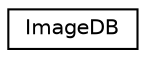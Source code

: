 digraph "Graphical Class Hierarchy"
{
 // LATEX_PDF_SIZE
  edge [fontname="Helvetica",fontsize="10",labelfontname="Helvetica",labelfontsize="10"];
  node [fontname="Helvetica",fontsize="10",shape=record];
  rankdir="LR";
  Node0 [label="ImageDB",height=0.2,width=0.4,color="black", fillcolor="white", style="filled",URL="$classImageDB.html",tooltip="Provides access to the Image Table for the app."];
}
